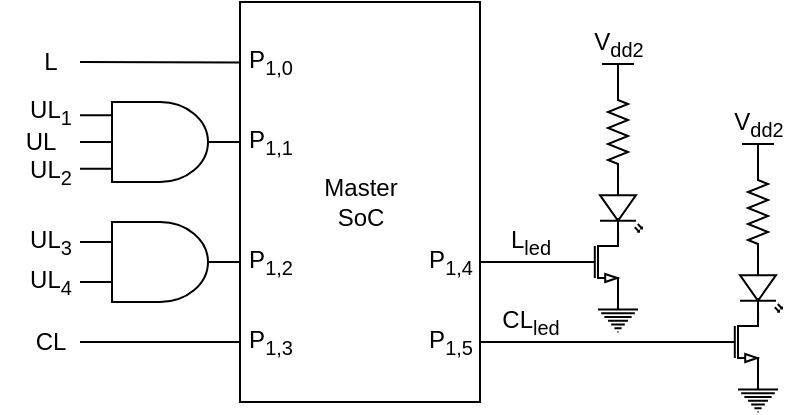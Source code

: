 <mxfile version="24.7.8">
  <diagram name="Page-1" id="etkjrMM6Y55DAy7aysuk">
    <mxGraphModel dx="1434" dy="836" grid="1" gridSize="10" guides="1" tooltips="1" connect="1" arrows="1" fold="1" page="1" pageScale="1" pageWidth="850" pageHeight="1100" math="0" shadow="0">
      <root>
        <mxCell id="0" />
        <mxCell id="1" parent="0" />
        <mxCell id="8m5WmUQIKgXVRDmDLA1q-1" value="" style="rounded=0;whiteSpace=wrap;html=1;snapToPoint=1;arcSize=12;" vertex="1" parent="1">
          <mxGeometry x="320" y="80" width="120" height="200" as="geometry" />
        </mxCell>
        <mxCell id="8m5WmUQIKgXVRDmDLA1q-2" value="UL&lt;sub&gt;1&lt;/sub&gt;" style="text;html=1;align=center;verticalAlign=middle;resizable=1;points=[];autosize=1;strokeColor=none;fillColor=none;strokeWidth=1;" vertex="1" parent="1">
          <mxGeometry x="210" y="130" width="30" height="10" as="geometry" />
        </mxCell>
        <mxCell id="8m5WmUQIKgXVRDmDLA1q-3" value="" style="endArrow=none;html=1;rounded=0;" edge="1" parent="1">
          <mxGeometry width="50" height="50" relative="1" as="geometry">
            <mxPoint x="240" y="110" as="sourcePoint" />
            <mxPoint x="320" y="110.24" as="targetPoint" />
          </mxGeometry>
        </mxCell>
        <mxCell id="8m5WmUQIKgXVRDmDLA1q-4" value="L" style="text;html=1;align=center;verticalAlign=middle;resizable=1;points=[];autosize=1;strokeColor=none;fillColor=none;strokeWidth=1;" vertex="1" parent="1">
          <mxGeometry x="210" y="95" width="30" height="30" as="geometry" />
        </mxCell>
        <mxCell id="8m5WmUQIKgXVRDmDLA1q-5" value="UL" style="text;html=1;align=center;verticalAlign=middle;resizable=1;points=[];autosize=1;strokeColor=none;fillColor=none;strokeWidth=1;" vertex="1" parent="1">
          <mxGeometry x="200" y="140" width="40" height="20" as="geometry" />
        </mxCell>
        <mxCell id="8m5WmUQIKgXVRDmDLA1q-6" value="P&lt;sub&gt;1,0&lt;/sub&gt;" style="text;html=1;align=center;verticalAlign=middle;resizable=1;points=[];autosize=1;strokeColor=none;fillColor=none;" vertex="1" parent="1">
          <mxGeometry x="310" y="95" width="50" height="30" as="geometry" />
        </mxCell>
        <mxCell id="8m5WmUQIKgXVRDmDLA1q-7" value="P&lt;sub&gt;1,1&lt;/sub&gt;" style="text;html=1;align=center;verticalAlign=middle;resizable=1;points=[];autosize=1;strokeColor=none;fillColor=none;" vertex="1" parent="1">
          <mxGeometry x="310" y="140" width="50" height="20" as="geometry" />
        </mxCell>
        <mxCell id="8m5WmUQIKgXVRDmDLA1q-8" value="P&lt;sub&gt;1,2&lt;/sub&gt;" style="text;html=1;align=center;verticalAlign=middle;resizable=1;points=[];autosize=1;strokeColor=none;fillColor=none;" vertex="1" parent="1">
          <mxGeometry x="310" y="200" width="50" height="20" as="geometry" />
        </mxCell>
        <mxCell id="8m5WmUQIKgXVRDmDLA1q-9" value="P&lt;sub&gt;1,3&lt;/sub&gt;" style="text;html=1;align=center;verticalAlign=middle;resizable=1;points=[];autosize=1;strokeColor=none;fillColor=none;" vertex="1" parent="1">
          <mxGeometry x="310" y="235" width="50" height="30" as="geometry" />
        </mxCell>
        <mxCell id="8m5WmUQIKgXVRDmDLA1q-10" value="Master&lt;div&gt;SoC&lt;/div&gt;" style="text;html=1;align=center;verticalAlign=middle;resizable=0;points=[];autosize=1;strokeColor=none;fillColor=none;" vertex="1" parent="1">
          <mxGeometry x="350" y="160" width="60" height="40" as="geometry" />
        </mxCell>
        <mxCell id="8m5WmUQIKgXVRDmDLA1q-11" value="" style="verticalLabelPosition=bottom;shadow=0;dashed=0;align=center;html=1;verticalAlign=top;shape=mxgraph.electrical.logic_gates.logic_gate;operation=and;numInputs=3;" vertex="1" parent="1">
          <mxGeometry x="240" y="130" width="80" height="40" as="geometry" />
        </mxCell>
        <mxCell id="8m5WmUQIKgXVRDmDLA1q-12" value="" style="verticalLabelPosition=bottom;shadow=0;dashed=0;align=center;html=1;verticalAlign=top;shape=mxgraph.electrical.logic_gates.logic_gate;operation=and;" vertex="1" parent="1">
          <mxGeometry x="240" y="190" width="80" height="40" as="geometry" />
        </mxCell>
        <mxCell id="8m5WmUQIKgXVRDmDLA1q-13" value="UL&lt;sub&gt;2&lt;/sub&gt;" style="text;html=1;align=center;verticalAlign=middle;resizable=1;points=[];autosize=1;strokeColor=none;fillColor=none;strokeWidth=1;" vertex="1" parent="1">
          <mxGeometry x="210" y="160" width="30" height="10" as="geometry" />
        </mxCell>
        <mxCell id="8m5WmUQIKgXVRDmDLA1q-14" value="UL&lt;sub&gt;3&lt;/sub&gt;" style="text;html=1;align=center;verticalAlign=middle;resizable=1;points=[];autosize=1;strokeColor=none;fillColor=none;strokeWidth=1;" vertex="1" parent="1">
          <mxGeometry x="210" y="190" width="30" height="20" as="geometry" />
        </mxCell>
        <mxCell id="8m5WmUQIKgXVRDmDLA1q-15" value="UL&lt;sub&gt;4&lt;/sub&gt;" style="text;html=1;align=center;verticalAlign=middle;resizable=1;points=[];autosize=1;strokeColor=none;fillColor=none;strokeWidth=1;" vertex="1" parent="1">
          <mxGeometry x="210" y="210" width="30" height="20" as="geometry" />
        </mxCell>
        <mxCell id="8m5WmUQIKgXVRDmDLA1q-18" value="" style="endArrow=none;html=1;rounded=0;" edge="1" parent="1">
          <mxGeometry width="50" height="50" relative="1" as="geometry">
            <mxPoint x="240" y="250" as="sourcePoint" />
            <mxPoint x="320" y="250.0" as="targetPoint" />
          </mxGeometry>
        </mxCell>
        <mxCell id="8m5WmUQIKgXVRDmDLA1q-19" value="CL" style="text;html=1;align=center;verticalAlign=middle;resizable=0;points=[];autosize=1;strokeColor=none;fillColor=none;" vertex="1" parent="1">
          <mxGeometry x="205" y="235" width="40" height="30" as="geometry" />
        </mxCell>
        <mxCell id="8m5WmUQIKgXVRDmDLA1q-20" value="P&lt;sub&gt;1,5&lt;/sub&gt;" style="text;html=1;align=center;verticalAlign=middle;resizable=1;points=[];autosize=1;strokeColor=none;fillColor=none;" vertex="1" parent="1">
          <mxGeometry x="400" y="235" width="50" height="30" as="geometry" />
        </mxCell>
        <mxCell id="8m5WmUQIKgXVRDmDLA1q-21" value="P&lt;sub&gt;1,4&lt;/sub&gt;" style="text;html=1;align=center;verticalAlign=middle;resizable=1;points=[];autosize=1;strokeColor=none;fillColor=none;" vertex="1" parent="1">
          <mxGeometry x="400" y="195" width="50" height="30" as="geometry" />
        </mxCell>
        <mxCell id="8m5WmUQIKgXVRDmDLA1q-45" value="" style="verticalLabelPosition=bottom;shadow=0;dashed=0;align=center;html=1;verticalAlign=top;shape=mxgraph.electrical.transistors.nmos;pointerEvents=1;strokeWidth=1;" vertex="1" parent="1">
          <mxGeometry x="550" y="228" width="30" height="44" as="geometry" />
        </mxCell>
        <mxCell id="8m5WmUQIKgXVRDmDLA1q-46" value="" style="pointerEvents=1;verticalLabelPosition=bottom;shadow=0;dashed=0;align=center;html=1;verticalAlign=top;shape=mxgraph.electrical.signal_sources.protective_earth;strokeWidth=1;" vertex="1" parent="1">
          <mxGeometry x="569" y="270" width="20" height="15" as="geometry" />
        </mxCell>
        <mxCell id="8m5WmUQIKgXVRDmDLA1q-47" value="" style="verticalLabelPosition=bottom;shadow=0;dashed=0;align=center;html=1;verticalAlign=top;shape=mxgraph.electrical.opto_electronics.led_2;pointerEvents=1;direction=south;strokeWidth=1;" vertex="1" parent="1">
          <mxGeometry x="570" y="207" width="21" height="32" as="geometry" />
        </mxCell>
        <mxCell id="8m5WmUQIKgXVRDmDLA1q-48" value="" style="pointerEvents=1;verticalLabelPosition=bottom;shadow=0;dashed=0;align=center;html=1;verticalAlign=top;shape=mxgraph.electrical.resistors.resistor_2;direction=south;strokeWidth=1;" vertex="1" parent="1">
          <mxGeometry x="574" y="160" width="10" height="50" as="geometry" />
        </mxCell>
        <mxCell id="8m5WmUQIKgXVRDmDLA1q-49" value="V&lt;sub&gt;dd&lt;/sub&gt;" style="verticalLabelPosition=top;verticalAlign=bottom;shape=mxgraph.electrical.signal_sources.vdd;shadow=0;dashed=0;align=center;strokeWidth=1;fontSize=24;html=1;flipV=1;noLabel=1;" vertex="1" parent="1">
          <mxGeometry x="571" y="151" width="16" height="12" as="geometry" />
        </mxCell>
        <mxCell id="8m5WmUQIKgXVRDmDLA1q-50" value="V&lt;sub&gt;dd2&lt;/sub&gt;" style="text;html=1;align=center;verticalAlign=middle;resizable=0;points=[];autosize=1;strokeColor=none;fillColor=none;strokeWidth=1;" vertex="1" parent="1">
          <mxGeometry x="557" y="126" width="44" height="30" as="geometry" />
        </mxCell>
        <mxCell id="8m5WmUQIKgXVRDmDLA1q-51" value="" style="endArrow=none;html=1;rounded=0;entryX=0.5;entryY=0;entryDx=0;entryDy=0;entryPerimeter=0;exitX=0;exitY=0.5;exitDx=0;exitDy=0;exitPerimeter=0;strokeWidth=1;" edge="1" parent="1" source="8m5WmUQIKgXVRDmDLA1q-48" target="8m5WmUQIKgXVRDmDLA1q-49">
          <mxGeometry width="50" height="50" relative="1" as="geometry">
            <mxPoint x="549" y="150.5" as="sourcePoint" />
            <mxPoint x="599" y="100.5" as="targetPoint" />
          </mxGeometry>
        </mxCell>
        <mxCell id="8m5WmUQIKgXVRDmDLA1q-52" value="" style="endArrow=none;html=1;rounded=0;entryX=1;entryY=0.5;entryDx=0;entryDy=0;entryPerimeter=0;exitX=0;exitY=0.57;exitDx=0;exitDy=0;exitPerimeter=0;strokeWidth=1;" edge="1" parent="1" source="8m5WmUQIKgXVRDmDLA1q-47" target="8m5WmUQIKgXVRDmDLA1q-48">
          <mxGeometry width="50" height="50" relative="1" as="geometry">
            <mxPoint x="549" y="150.5" as="sourcePoint" />
            <mxPoint x="599" y="100.5" as="targetPoint" />
          </mxGeometry>
        </mxCell>
        <mxCell id="8m5WmUQIKgXVRDmDLA1q-53" value="" style="endArrow=none;html=1;rounded=0;exitX=1;exitY=0.57;exitDx=0;exitDy=0;exitPerimeter=0;entryX=1;entryY=0;entryDx=0;entryDy=0;entryPerimeter=0;strokeWidth=1;" edge="1" parent="1" source="8m5WmUQIKgXVRDmDLA1q-47" target="8m5WmUQIKgXVRDmDLA1q-45">
          <mxGeometry width="50" height="50" relative="1" as="geometry">
            <mxPoint x="549" y="150.5" as="sourcePoint" />
            <mxPoint x="599" y="100.5" as="targetPoint" />
          </mxGeometry>
        </mxCell>
        <mxCell id="8m5WmUQIKgXVRDmDLA1q-54" value="" style="endArrow=none;html=1;rounded=0;entryX=1;entryY=1;entryDx=0;entryDy=0;entryPerimeter=0;exitX=0.5;exitY=0;exitDx=0;exitDy=0;exitPerimeter=0;strokeWidth=1;" edge="1" parent="1" source="8m5WmUQIKgXVRDmDLA1q-46" target="8m5WmUQIKgXVRDmDLA1q-45">
          <mxGeometry width="50" height="50" relative="1" as="geometry">
            <mxPoint x="549" y="150.5" as="sourcePoint" />
            <mxPoint x="599" y="100.5" as="targetPoint" />
          </mxGeometry>
        </mxCell>
        <mxCell id="8m5WmUQIKgXVRDmDLA1q-55" value="" style="verticalLabelPosition=bottom;shadow=0;dashed=0;align=center;html=1;verticalAlign=top;shape=mxgraph.electrical.transistors.nmos;pointerEvents=1;strokeWidth=1;" vertex="1" parent="1">
          <mxGeometry x="480" y="188" width="30" height="44" as="geometry" />
        </mxCell>
        <mxCell id="8m5WmUQIKgXVRDmDLA1q-56" value="" style="pointerEvents=1;verticalLabelPosition=bottom;shadow=0;dashed=0;align=center;html=1;verticalAlign=top;shape=mxgraph.electrical.signal_sources.protective_earth;strokeWidth=1;" vertex="1" parent="1">
          <mxGeometry x="499" y="230" width="20" height="15" as="geometry" />
        </mxCell>
        <mxCell id="8m5WmUQIKgXVRDmDLA1q-57" value="" style="verticalLabelPosition=bottom;shadow=0;dashed=0;align=center;html=1;verticalAlign=top;shape=mxgraph.electrical.opto_electronics.led_2;pointerEvents=1;direction=south;strokeWidth=1;" vertex="1" parent="1">
          <mxGeometry x="500" y="167" width="21" height="32" as="geometry" />
        </mxCell>
        <mxCell id="8m5WmUQIKgXVRDmDLA1q-58" value="" style="pointerEvents=1;verticalLabelPosition=bottom;shadow=0;dashed=0;align=center;html=1;verticalAlign=top;shape=mxgraph.electrical.resistors.resistor_2;direction=south;strokeWidth=1;" vertex="1" parent="1">
          <mxGeometry x="504" y="120" width="10" height="50" as="geometry" />
        </mxCell>
        <mxCell id="8m5WmUQIKgXVRDmDLA1q-59" value="V&lt;sub&gt;dd&lt;/sub&gt;" style="verticalLabelPosition=top;verticalAlign=bottom;shape=mxgraph.electrical.signal_sources.vdd;shadow=0;dashed=0;align=center;strokeWidth=1;fontSize=24;html=1;flipV=1;noLabel=1;" vertex="1" parent="1">
          <mxGeometry x="501" y="111" width="16" height="12" as="geometry" />
        </mxCell>
        <mxCell id="8m5WmUQIKgXVRDmDLA1q-60" value="V&lt;sub&gt;dd2&lt;/sub&gt;" style="text;html=1;align=center;verticalAlign=middle;resizable=0;points=[];autosize=1;strokeColor=none;fillColor=none;strokeWidth=1;" vertex="1" parent="1">
          <mxGeometry x="487" y="86" width="44" height="30" as="geometry" />
        </mxCell>
        <mxCell id="8m5WmUQIKgXVRDmDLA1q-61" value="" style="endArrow=none;html=1;rounded=0;entryX=0.5;entryY=0;entryDx=0;entryDy=0;entryPerimeter=0;exitX=0;exitY=0.5;exitDx=0;exitDy=0;exitPerimeter=0;strokeWidth=1;" edge="1" parent="1" source="8m5WmUQIKgXVRDmDLA1q-58" target="8m5WmUQIKgXVRDmDLA1q-59">
          <mxGeometry width="50" height="50" relative="1" as="geometry">
            <mxPoint x="479" y="110.5" as="sourcePoint" />
            <mxPoint x="529" y="60.5" as="targetPoint" />
          </mxGeometry>
        </mxCell>
        <mxCell id="8m5WmUQIKgXVRDmDLA1q-62" value="" style="endArrow=none;html=1;rounded=0;entryX=1;entryY=0.5;entryDx=0;entryDy=0;entryPerimeter=0;exitX=0;exitY=0.57;exitDx=0;exitDy=0;exitPerimeter=0;strokeWidth=1;" edge="1" parent="1" source="8m5WmUQIKgXVRDmDLA1q-57" target="8m5WmUQIKgXVRDmDLA1q-58">
          <mxGeometry width="50" height="50" relative="1" as="geometry">
            <mxPoint x="479" y="110.5" as="sourcePoint" />
            <mxPoint x="529" y="60.5" as="targetPoint" />
          </mxGeometry>
        </mxCell>
        <mxCell id="8m5WmUQIKgXVRDmDLA1q-63" value="" style="endArrow=none;html=1;rounded=0;exitX=1;exitY=0.57;exitDx=0;exitDy=0;exitPerimeter=0;entryX=1;entryY=0;entryDx=0;entryDy=0;entryPerimeter=0;strokeWidth=1;" edge="1" parent="1" source="8m5WmUQIKgXVRDmDLA1q-57" target="8m5WmUQIKgXVRDmDLA1q-55">
          <mxGeometry width="50" height="50" relative="1" as="geometry">
            <mxPoint x="479" y="110.5" as="sourcePoint" />
            <mxPoint x="529" y="60.5" as="targetPoint" />
          </mxGeometry>
        </mxCell>
        <mxCell id="8m5WmUQIKgXVRDmDLA1q-64" value="" style="endArrow=none;html=1;rounded=0;entryX=1;entryY=1;entryDx=0;entryDy=0;entryPerimeter=0;exitX=0.5;exitY=0;exitDx=0;exitDy=0;exitPerimeter=0;strokeWidth=1;" edge="1" parent="1" source="8m5WmUQIKgXVRDmDLA1q-56" target="8m5WmUQIKgXVRDmDLA1q-55">
          <mxGeometry width="50" height="50" relative="1" as="geometry">
            <mxPoint x="479" y="110.5" as="sourcePoint" />
            <mxPoint x="529" y="60.5" as="targetPoint" />
          </mxGeometry>
        </mxCell>
        <mxCell id="8m5WmUQIKgXVRDmDLA1q-65" value="" style="endArrow=none;html=1;rounded=0;exitX=0;exitY=0.5;exitDx=0;exitDy=0;exitPerimeter=0;entryX=1;entryY=0.65;entryDx=0;entryDy=0;entryPerimeter=0;" edge="1" parent="1" source="8m5WmUQIKgXVRDmDLA1q-55" target="8m5WmUQIKgXVRDmDLA1q-1">
          <mxGeometry width="50" height="50" relative="1" as="geometry">
            <mxPoint x="460" y="160" as="sourcePoint" />
            <mxPoint x="520" y="30" as="targetPoint" />
          </mxGeometry>
        </mxCell>
        <mxCell id="8m5WmUQIKgXVRDmDLA1q-66" value="" style="endArrow=none;html=1;rounded=0;exitX=0;exitY=0.5;exitDx=0;exitDy=0;exitPerimeter=0;entryX=0.999;entryY=0.85;entryDx=0;entryDy=0;entryPerimeter=0;" edge="1" parent="1" source="8m5WmUQIKgXVRDmDLA1q-45" target="8m5WmUQIKgXVRDmDLA1q-1">
          <mxGeometry width="50" height="50" relative="1" as="geometry">
            <mxPoint x="470" y="80" as="sourcePoint" />
            <mxPoint x="450" y="250" as="targetPoint" />
          </mxGeometry>
        </mxCell>
        <mxCell id="8m5WmUQIKgXVRDmDLA1q-67" value="CL&lt;sub&gt;led&lt;/sub&gt;" style="text;html=1;align=center;verticalAlign=middle;resizable=0;points=[];autosize=1;strokeColor=none;fillColor=none;" vertex="1" parent="1">
          <mxGeometry x="440" y="225" width="50" height="30" as="geometry" />
        </mxCell>
        <mxCell id="8m5WmUQIKgXVRDmDLA1q-68" value="L&lt;sub&gt;led&lt;/sub&gt;" style="text;html=1;align=center;verticalAlign=middle;resizable=0;points=[];autosize=1;strokeColor=none;fillColor=none;" vertex="1" parent="1">
          <mxGeometry x="445" y="185" width="40" height="30" as="geometry" />
        </mxCell>
      </root>
    </mxGraphModel>
  </diagram>
</mxfile>

